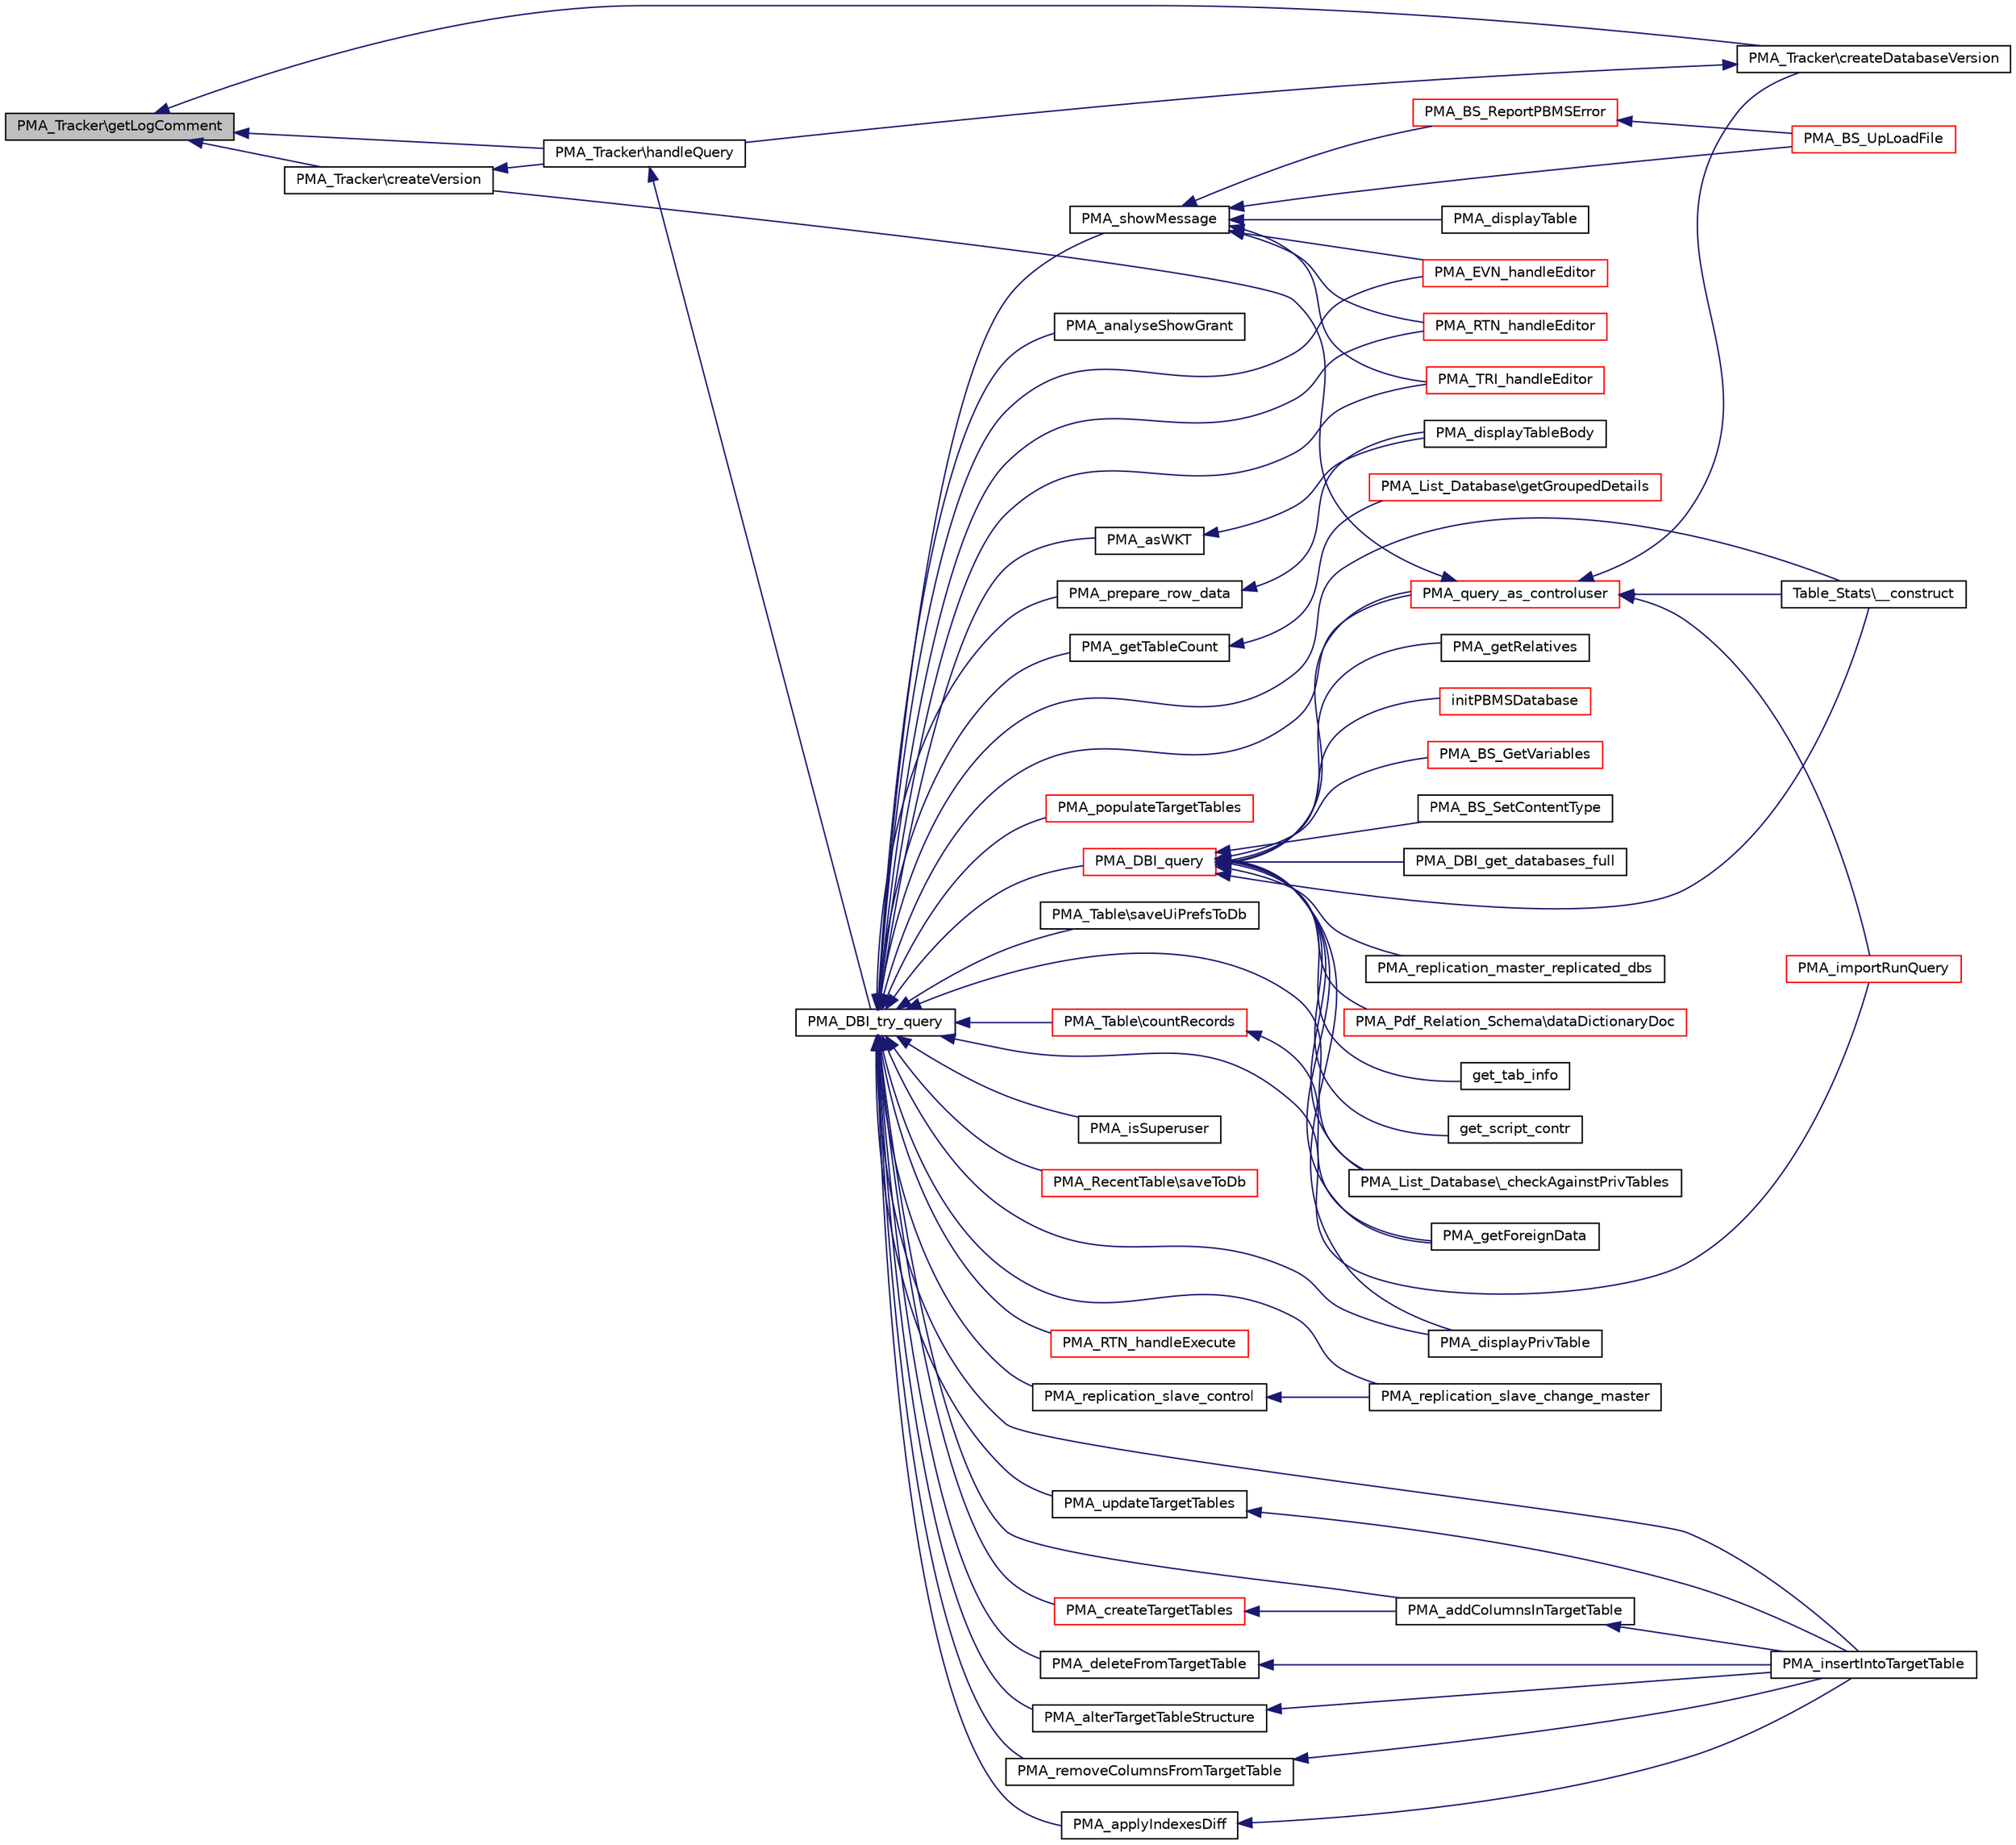digraph G
{
  edge [fontname="Helvetica",fontsize="10",labelfontname="Helvetica",labelfontsize="10"];
  node [fontname="Helvetica",fontsize="10",shape=record];
  rankdir="LR";
  Node1 [label="PMA_Tracker\\getLogComment",height=0.2,width=0.4,color="black", fillcolor="grey75", style="filled" fontcolor="black"];
  Node1 -> Node2 [dir="back",color="midnightblue",fontsize="10",style="solid",fontname="Helvetica"];
  Node2 [label="PMA_Tracker\\createVersion",height=0.2,width=0.4,color="black", fillcolor="white", style="filled",URL="$classPMA__Tracker.html#a42ffa6e4d6005801f830d64cb43160b5",tooltip="Creates tracking version of a table / view (in other words: create a job to track future changes on t..."];
  Node2 -> Node3 [dir="back",color="midnightblue",fontsize="10",style="solid",fontname="Helvetica"];
  Node3 [label="PMA_Tracker\\handleQuery",height=0.2,width=0.4,color="black", fillcolor="white", style="filled",URL="$classPMA__Tracker.html#a45bbf8cbb24c0cc3e379a0abf0ecee10",tooltip="Analyzes a given SQL statement and saves tracking data."];
  Node3 -> Node4 [dir="back",color="midnightblue",fontsize="10",style="solid",fontname="Helvetica"];
  Node4 [label="PMA_DBI_try_query",height=0.2,width=0.4,color="black", fillcolor="white", style="filled",URL="$database__interface_8lib_8php.html#af4f8622d2f5df7858e4e6ca425ac0274",tooltip="runs a query and returns the result"];
  Node4 -> Node5 [dir="back",color="midnightblue",fontsize="10",style="solid",fontname="Helvetica"];
  Node5 [label="PMA_analyseShowGrant",height=0.2,width=0.4,color="black", fillcolor="white", style="filled",URL="$check__user__privileges_8lib_8php.html#a7e5034bdb6b887bec23b89c3f5db71b2",tooltip="sets privilege information extracted from SHOW GRANTS result"];
  Node4 -> Node6 [dir="back",color="midnightblue",fontsize="10",style="solid",fontname="Helvetica"];
  Node6 [label="PMA_showMessage",height=0.2,width=0.4,color="black", fillcolor="white", style="filled",URL="$common_8lib_8php.html#ac856542e67ea0192bc0fc7fd1fb21d09",tooltip="displays the message and the query usually the message is the result of the query executed..."];
  Node6 -> Node7 [dir="back",color="midnightblue",fontsize="10",style="solid",fontname="Helvetica"];
  Node7 [label="PMA_BS_ReportPBMSError",height=0.2,width=0.4,color="red", fillcolor="white", style="filled",URL="$blobstreaming_8lib_8php.html#afd189175fc3a153d7519dc5aae546d50",tooltip="Retrieves and shows PBMS error."];
  Node7 -> Node8 [dir="back",color="midnightblue",fontsize="10",style="solid",fontname="Helvetica"];
  Node8 [label="PMA_BS_UpLoadFile",height=0.2,width=0.4,color="red", fillcolor="white", style="filled",URL="$blobstreaming_8lib_8php.html#a987ba4328adf59f089fd1bdc7b04fd32"];
  Node6 -> Node8 [dir="back",color="midnightblue",fontsize="10",style="solid",fontname="Helvetica"];
  Node6 -> Node9 [dir="back",color="midnightblue",fontsize="10",style="solid",fontname="Helvetica"];
  Node9 [label="PMA_displayTable",height=0.2,width=0.4,color="black", fillcolor="white", style="filled",URL="$display__tbl_8lib_8php.html#ab64d4328beb5bc6b0a62abfa39fb447a",tooltip="Displays a table of results returned by a SQL query."];
  Node6 -> Node10 [dir="back",color="midnightblue",fontsize="10",style="solid",fontname="Helvetica"];
  Node10 [label="PMA_EVN_handleEditor",height=0.2,width=0.4,color="red", fillcolor="white", style="filled",URL="$rte__events_8lib_8php.html#a9eb0f568d20bcb34761a1862b658d094",tooltip="Handles editor requests for adding or editing an item."];
  Node6 -> Node11 [dir="back",color="midnightblue",fontsize="10",style="solid",fontname="Helvetica"];
  Node11 [label="PMA_RTN_handleEditor",height=0.2,width=0.4,color="red", fillcolor="white", style="filled",URL="$rte__routines_8lib_8php.html#a5984f0f939595e2946293d251a03e095",tooltip="Handles editor requests for adding or editing an item."];
  Node6 -> Node12 [dir="back",color="midnightblue",fontsize="10",style="solid",fontname="Helvetica"];
  Node12 [label="PMA_TRI_handleEditor",height=0.2,width=0.4,color="red", fillcolor="white", style="filled",URL="$rte__triggers_8lib_8php.html#a1510d564284e1ac5013e2ce2a89a555a",tooltip="Handles editor requests for adding or editing an item."];
  Node4 -> Node13 [dir="back",color="midnightblue",fontsize="10",style="solid",fontname="Helvetica"];
  Node13 [label="PMA_asWKT",height=0.2,width=0.4,color="black", fillcolor="white", style="filled",URL="$common_8lib_8php.html#ac9e0806378a58d34ec2a748202ca910e",tooltip="Converts GIS data to Well Known Text format."];
  Node13 -> Node14 [dir="back",color="midnightblue",fontsize="10",style="solid",fontname="Helvetica"];
  Node14 [label="PMA_displayTableBody",height=0.2,width=0.4,color="black", fillcolor="white", style="filled",URL="$display__tbl_8lib_8php.html#a584c8e9b54e86afef57d654e60a836ed",tooltip="Displays the body of the results table."];
  Node4 -> Node15 [dir="back",color="midnightblue",fontsize="10",style="solid",fontname="Helvetica"];
  Node15 [label="PMA_getTableCount",height=0.2,width=0.4,color="black", fillcolor="white", style="filled",URL="$core_8lib_8php.html#a4838d9be03e0665744c18336272f48e0",tooltip="returns count of tables in given db"];
  Node15 -> Node16 [dir="back",color="midnightblue",fontsize="10",style="solid",fontname="Helvetica"];
  Node16 [label="PMA_List_Database\\getGroupedDetails",height=0.2,width=0.4,color="red", fillcolor="white", style="filled",URL="$classPMA__List__Database.html#a533874038525e37fa4ae22694f39fe61",tooltip="returns array with dbs grouped with extended infos"];
  Node4 -> Node17 [dir="back",color="midnightblue",fontsize="10",style="solid",fontname="Helvetica"];
  Node17 [label="PMA_DBI_query",height=0.2,width=0.4,color="red", fillcolor="white", style="filled",URL="$database__interface_8lib_8php.html#ab439cded0e18a60e731e76aa4567c089",tooltip="runs a query"];
  Node17 -> Node18 [dir="back",color="midnightblue",fontsize="10",style="solid",fontname="Helvetica"];
  Node18 [label="initPBMSDatabase",height=0.2,width=0.4,color="red", fillcolor="white", style="filled",URL="$blobstreaming_8lib_8php.html#a00d96bd6ccb9d88c559774919ba5fac3",tooltip="Initializes PBMS database."];
  Node17 -> Node19 [dir="back",color="midnightblue",fontsize="10",style="solid",fontname="Helvetica"];
  Node19 [label="PMA_BS_GetVariables",height=0.2,width=0.4,color="red", fillcolor="white", style="filled",URL="$blobstreaming_8lib_8php.html#a1c1ad70ae2918605181787b39442ad12",tooltip="returns a list of BLOBStreaming variables used by MySQL"];
  Node17 -> Node20 [dir="back",color="midnightblue",fontsize="10",style="solid",fontname="Helvetica"];
  Node20 [label="PMA_BS_SetContentType",height=0.2,width=0.4,color="black", fillcolor="white", style="filled",URL="$blobstreaming_8lib_8php.html#a1524ce4d7f48e05196319469201f1063"];
  Node17 -> Node21 [dir="back",color="midnightblue",fontsize="10",style="solid",fontname="Helvetica"];
  Node21 [label="PMA_DBI_get_databases_full",height=0.2,width=0.4,color="black", fillcolor="white", style="filled",URL="$database__interface_8lib_8php.html#a4b15b983bcb99fa22499c95a4df73c5e",tooltip="returns array with databases containing extended infos about them"];
  Node17 -> Node22 [dir="back",color="midnightblue",fontsize="10",style="solid",fontname="Helvetica"];
  Node22 [label="Table_Stats\\__construct",height=0.2,width=0.4,color="black", fillcolor="white", style="filled",URL="$classTable__Stats.html#a9434b856824f1e3edd57ef9ffe4e83bb",tooltip="The &quot;Table_Stats&quot; constructor."];
  Node17 -> Node23 [dir="back",color="midnightblue",fontsize="10",style="solid",fontname="Helvetica"];
  Node23 [label="PMA_List_Database\\_checkAgainstPrivTables",height=0.2,width=0.4,color="black", fillcolor="white", style="filled",URL="$classPMA__List__Database.html#a08842f1c00c48f46cd7a9cec0883868f",tooltip="this is just a backup, if all is fine this can be deleted later"];
  Node17 -> Node24 [dir="back",color="midnightblue",fontsize="10",style="solid",fontname="Helvetica"];
  Node24 [label="PMA_Pdf_Relation_Schema\\dataDictionaryDoc",height=0.2,width=0.4,color="red", fillcolor="white", style="filled",URL="$classPMA__Pdf__Relation__Schema.html#a38d2ab67dfa62392e8de96f0b970ec73"];
  Node17 -> Node25 [dir="back",color="midnightblue",fontsize="10",style="solid",fontname="Helvetica"];
  Node25 [label="get_tab_info",height=0.2,width=0.4,color="black", fillcolor="white", style="filled",URL="$pmd__common_8php.html#a6fd09d8875ac4f09f8d60e91c66711c5",tooltip="retrieves table column info"];
  Node17 -> Node26 [dir="back",color="midnightblue",fontsize="10",style="solid",fontname="Helvetica"];
  Node26 [label="get_script_contr",height=0.2,width=0.4,color="black", fillcolor="white", style="filled",URL="$pmd__common_8php.html#a32ba95a5c7b876a678b15067b6c003fc",tooltip="returns JavaScript code for intializing vars"];
  Node17 -> Node27 [dir="back",color="midnightblue",fontsize="10",style="solid",fontname="Helvetica"];
  Node27 [label="PMA_query_as_controluser",height=0.2,width=0.4,color="red", fillcolor="white", style="filled",URL="$relation_8lib_8php.html#ab6d57b38824545d660dcfcd4c864a177",tooltip="Executes a query as controluser if possible, otherwise as normal user."];
  Node27 -> Node22 [dir="back",color="midnightblue",fontsize="10",style="solid",fontname="Helvetica"];
  Node27 -> Node28 [dir="back",color="midnightblue",fontsize="10",style="solid",fontname="Helvetica"];
  Node28 [label="PMA_importRunQuery",height=0.2,width=0.4,color="red", fillcolor="white", style="filled",URL="$import_8lib_8php.html#a9893da01720eb7c0e987a33b4f3054f0",tooltip="Runs query inside import buffer."];
  Node27 -> Node2 [dir="back",color="midnightblue",fontsize="10",style="solid",fontname="Helvetica"];
  Node27 -> Node29 [dir="back",color="midnightblue",fontsize="10",style="solid",fontname="Helvetica"];
  Node29 [label="PMA_Tracker\\createDatabaseVersion",height=0.2,width=0.4,color="black", fillcolor="white", style="filled",URL="$classPMA__Tracker.html#a3aacc0c0e3b67d82419856773f536166",tooltip="Creates tracking version of a database (in other words: create a job to track future changes on the d..."];
  Node29 -> Node3 [dir="back",color="midnightblue",fontsize="10",style="solid",fontname="Helvetica"];
  Node17 -> Node30 [dir="back",color="midnightblue",fontsize="10",style="solid",fontname="Helvetica"];
  Node30 [label="PMA_getForeignData",height=0.2,width=0.4,color="black", fillcolor="white", style="filled",URL="$relation_8lib_8php.html#a3d88adc7fba312fe26b3ef82225a5fdd",tooltip="Gets foreign keys in preparation for a drop-down selector."];
  Node17 -> Node31 [dir="back",color="midnightblue",fontsize="10",style="solid",fontname="Helvetica"];
  Node31 [label="PMA_getRelatives",height=0.2,width=0.4,color="black", fillcolor="white", style="filled",URL="$relation_8lib_8php.html#a72a8be8808efce25ad524b9f28fe4625",tooltip="Finds all related tables."];
  Node17 -> Node32 [dir="back",color="midnightblue",fontsize="10",style="solid",fontname="Helvetica"];
  Node32 [label="PMA_replication_master_replicated_dbs",height=0.2,width=0.4,color="black", fillcolor="white", style="filled",URL="$replication_8inc_8php.html#a1cf2dc832340ebe981fd5bcb492b1b76",tooltip="Get list of replicated databases on master server."];
  Node17 -> Node33 [dir="back",color="midnightblue",fontsize="10",style="solid",fontname="Helvetica"];
  Node33 [label="PMA_displayPrivTable",height=0.2,width=0.4,color="black", fillcolor="white", style="filled",URL="$server__privileges_8php.html#a1fba97ee0994c3e0dc4f5793d66ea515",tooltip="Displays the privileges form table."];
  Node4 -> Node34 [dir="back",color="midnightblue",fontsize="10",style="solid",fontname="Helvetica"];
  Node34 [label="PMA_isSuperuser",height=0.2,width=0.4,color="black", fillcolor="white", style="filled",URL="$database__interface_8lib_8php.html#a8625f640d7f62aa247791803ac9ab54b",tooltip="returns true (int &gt; 0) if current user is superuser otherwise 0"];
  Node4 -> Node22 [dir="back",color="midnightblue",fontsize="10",style="solid",fontname="Helvetica"];
  Node4 -> Node35 [dir="back",color="midnightblue",fontsize="10",style="solid",fontname="Helvetica"];
  Node35 [label="PMA_prepare_row_data",height=0.2,width=0.4,color="black", fillcolor="white", style="filled",URL="$display__tbl_8lib_8php.html#a6ed2d818c168866b38b4b2486ddf66fd",tooltip="Prepares the displayable content of a data cell in Browse mode, taking into account foreign key descr..."];
  Node35 -> Node14 [dir="back",color="midnightblue",fontsize="10",style="solid",fontname="Helvetica"];
  Node4 -> Node28 [dir="back",color="midnightblue",fontsize="10",style="solid",fontname="Helvetica"];
  Node4 -> Node23 [dir="back",color="midnightblue",fontsize="10",style="solid",fontname="Helvetica"];
  Node4 -> Node36 [dir="back",color="midnightblue",fontsize="10",style="solid",fontname="Helvetica"];
  Node36 [label="PMA_RecentTable\\saveToDb",height=0.2,width=0.4,color="red", fillcolor="white", style="filled",URL="$classPMA__RecentTable.html#a979442e04a8a79dd23e2fda2a69bda6f",tooltip="Save recent tables into phpMyAdmin database."];
  Node4 -> Node27 [dir="back",color="midnightblue",fontsize="10",style="solid",fontname="Helvetica"];
  Node4 -> Node37 [dir="back",color="midnightblue",fontsize="10",style="solid",fontname="Helvetica"];
  Node37 [label="PMA_replication_slave_control",height=0.2,width=0.4,color="black", fillcolor="white", style="filled",URL="$replication_8inc_8php.html#ab6d6043762c06ebed4f8da8c94d86562"];
  Node37 -> Node38 [dir="back",color="midnightblue",fontsize="10",style="solid",fontname="Helvetica"];
  Node38 [label="PMA_replication_slave_change_master",height=0.2,width=0.4,color="black", fillcolor="white", style="filled",URL="$replication_8inc_8php.html#a0f303959e893d178b9ae46ebdeea765d"];
  Node4 -> Node38 [dir="back",color="midnightblue",fontsize="10",style="solid",fontname="Helvetica"];
  Node4 -> Node10 [dir="back",color="midnightblue",fontsize="10",style="solid",fontname="Helvetica"];
  Node4 -> Node11 [dir="back",color="midnightblue",fontsize="10",style="solid",fontname="Helvetica"];
  Node4 -> Node39 [dir="back",color="midnightblue",fontsize="10",style="solid",fontname="Helvetica"];
  Node39 [label="PMA_RTN_handleExecute",height=0.2,width=0.4,color="red", fillcolor="white", style="filled",URL="$rte__routines_8lib_8php.html#ac32716fc36f9d698b0469448d389f417",tooltip="Handles requests for executing a routine."];
  Node4 -> Node12 [dir="back",color="midnightblue",fontsize="10",style="solid",fontname="Helvetica"];
  Node4 -> Node33 [dir="back",color="midnightblue",fontsize="10",style="solid",fontname="Helvetica"];
  Node4 -> Node40 [dir="back",color="midnightblue",fontsize="10",style="solid",fontname="Helvetica"];
  Node40 [label="PMA_updateTargetTables",height=0.2,width=0.4,color="black", fillcolor="white", style="filled",URL="$server__synchronize_8lib_8php.html#a82133d47b80c3e98d166b7c28b5f0bce",tooltip="PMA_updateTargetTables() sets the updated field values to target table rows using $update_array[$matc..."];
  Node40 -> Node41 [dir="back",color="midnightblue",fontsize="10",style="solid",fontname="Helvetica"];
  Node41 [label="PMA_insertIntoTargetTable",height=0.2,width=0.4,color="black", fillcolor="white", style="filled",URL="$server__synchronize_8lib_8php.html#a27dcf755e8f0df800b73b73ec72994a1",tooltip="PMA_insertIntoTargetTable() inserts missing rows in the target table using $array_insert[$matching_ta..."];
  Node4 -> Node41 [dir="back",color="midnightblue",fontsize="10",style="solid",fontname="Helvetica"];
  Node4 -> Node42 [dir="back",color="midnightblue",fontsize="10",style="solid",fontname="Helvetica"];
  Node42 [label="PMA_createTargetTables",height=0.2,width=0.4,color="red", fillcolor="white", style="filled",URL="$server__synchronize_8lib_8php.html#a59792a6539f1f3a6550ceef0483d83cd",tooltip="PMA_createTargetTables() Create the missing table $uncommon_table in target database."];
  Node42 -> Node43 [dir="back",color="midnightblue",fontsize="10",style="solid",fontname="Helvetica"];
  Node43 [label="PMA_addColumnsInTargetTable",height=0.2,width=0.4,color="black", fillcolor="white", style="filled",URL="$server__synchronize_8lib_8php.html#acc836d4dffd0c7f1acb996fc82965425",tooltip="PMA_addColumnsInTargetTable() adds column that are present in source table but not in target table..."];
  Node43 -> Node41 [dir="back",color="midnightblue",fontsize="10",style="solid",fontname="Helvetica"];
  Node4 -> Node44 [dir="back",color="midnightblue",fontsize="10",style="solid",fontname="Helvetica"];
  Node44 [label="PMA_populateTargetTables",height=0.2,width=0.4,color="red", fillcolor="white", style="filled",URL="$server__synchronize_8lib_8php.html#afe128b4b8a227082f9d7f02bc8fe34d9",tooltip="PMA_populateTargetTables() inserts data into uncommon tables after they have been created..."];
  Node4 -> Node45 [dir="back",color="midnightblue",fontsize="10",style="solid",fontname="Helvetica"];
  Node45 [label="PMA_deleteFromTargetTable",height=0.2,width=0.4,color="black", fillcolor="white", style="filled",URL="$server__synchronize_8lib_8php.html#a22cac51b7cb0d7c43230140e448e48b2",tooltip="PMA_deleteFromTargetTable() delete rows from target table."];
  Node45 -> Node41 [dir="back",color="midnightblue",fontsize="10",style="solid",fontname="Helvetica"];
  Node4 -> Node43 [dir="back",color="midnightblue",fontsize="10",style="solid",fontname="Helvetica"];
  Node4 -> Node46 [dir="back",color="midnightblue",fontsize="10",style="solid",fontname="Helvetica"];
  Node46 [label="PMA_alterTargetTableStructure",height=0.2,width=0.4,color="black", fillcolor="white", style="filled",URL="$server__synchronize_8lib_8php.html#a66db5389a177616f363447c1368a2b3f",tooltip="PMA_alterTargetTableStructure() alters structure of the target table using $alter_str_array."];
  Node46 -> Node41 [dir="back",color="midnightblue",fontsize="10",style="solid",fontname="Helvetica"];
  Node4 -> Node47 [dir="back",color="midnightblue",fontsize="10",style="solid",fontname="Helvetica"];
  Node47 [label="PMA_removeColumnsFromTargetTable",height=0.2,width=0.4,color="black", fillcolor="white", style="filled",URL="$server__synchronize_8lib_8php.html#ab450f188d84af8c4d90aa4fa5a0f969e",tooltip="PMA_removeColumnsFromTargetTable() removes the columns which are present in target table but not in s..."];
  Node47 -> Node41 [dir="back",color="midnightblue",fontsize="10",style="solid",fontname="Helvetica"];
  Node4 -> Node48 [dir="back",color="midnightblue",fontsize="10",style="solid",fontname="Helvetica"];
  Node48 [label="PMA_applyIndexesDiff",height=0.2,width=0.4,color="black", fillcolor="white", style="filled",URL="$server__synchronize_8lib_8php.html#aa6cfff40b30a68f864f84c0432d2c815",tooltip="PMA_applyIndexesDiff() create indexes, alters indexes and remove indexes."];
  Node48 -> Node41 [dir="back",color="midnightblue",fontsize="10",style="solid",fontname="Helvetica"];
  Node4 -> Node49 [dir="back",color="midnightblue",fontsize="10",style="solid",fontname="Helvetica"];
  Node49 [label="PMA_Table\\countRecords",height=0.2,width=0.4,color="red", fillcolor="white", style="filled",URL="$classPMA__Table.html#af4c743afaabb1e05e2336e1307ec2df3",tooltip="Counts and returns (or displays) the number of records in a table."];
  Node49 -> Node30 [dir="back",color="midnightblue",fontsize="10",style="solid",fontname="Helvetica"];
  Node4 -> Node50 [dir="back",color="midnightblue",fontsize="10",style="solid",fontname="Helvetica"];
  Node50 [label="PMA_Table\\saveUiPrefsToDb",height=0.2,width=0.4,color="black", fillcolor="white", style="filled",URL="$classPMA__Table.html#af43691e54564ecb0d9006cb05099032b",tooltip="Save this table&#39;s UI preferences into phpMyAdmin database."];
  Node1 -> Node29 [dir="back",color="midnightblue",fontsize="10",style="solid",fontname="Helvetica"];
  Node1 -> Node3 [dir="back",color="midnightblue",fontsize="10",style="solid",fontname="Helvetica"];
}
